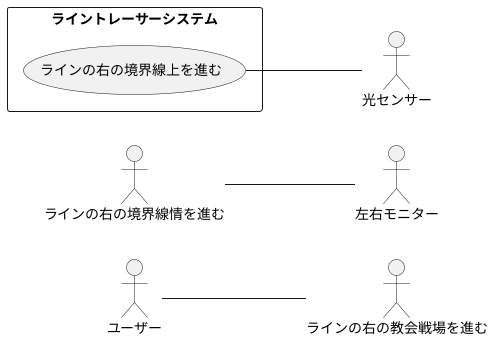 @startuml 6-5-2
left to right direction
actor ユーザー
actor 左右モニター
actor 光センサー
rectangle ライントレーサーシステム{
    usecase ラインの右の境界線上を進む
}
ユーザー -- ラインの右の教会戦場を進む
ラインの右の境界線上を進む--光センサー
ラインの右の境界線情を進む--左右モニター
@enduml